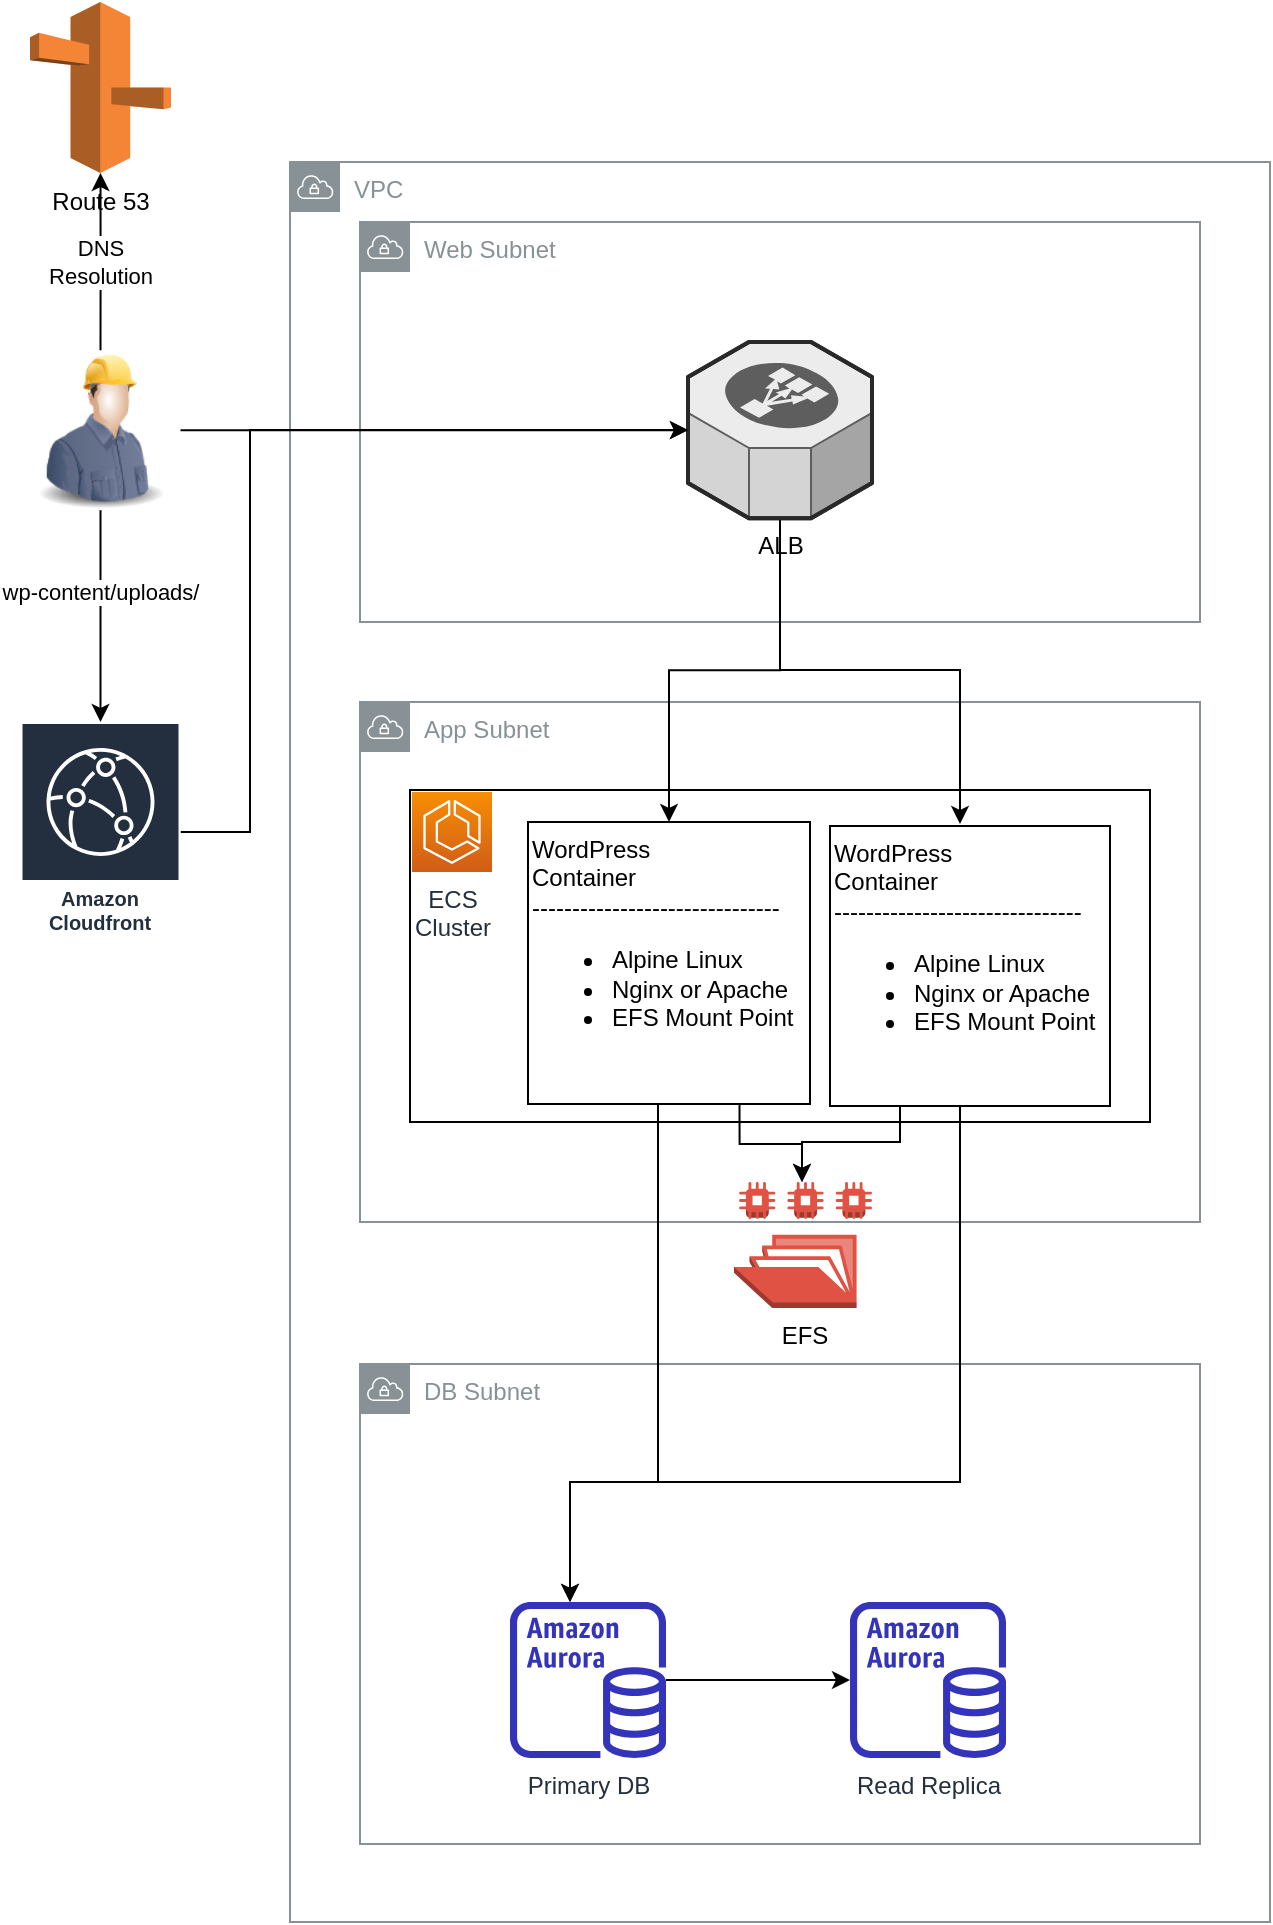 <mxfile version="14.1.8" type="device"><diagram id="HmePtPXCpKLGKGKJF9h8" name="Page-1"><mxGraphModel dx="578" dy="1651" grid="1" gridSize="10" guides="1" tooltips="1" connect="1" arrows="1" fold="1" page="1" pageScale="1" pageWidth="850" pageHeight="1100" math="0" shadow="0"><root><mxCell id="0"/><mxCell id="1" parent="0"/><mxCell id="m0nq8d_Ifn6IyRjxcJc2-6" value="Primary DB" style="outlineConnect=0;fontColor=#232F3E;gradientColor=none;fillColor=#3334B9;strokeColor=none;dashed=0;verticalLabelPosition=bottom;verticalAlign=top;align=center;html=1;fontSize=12;fontStyle=0;aspect=fixed;pointerEvents=1;shape=mxgraph.aws4.aurora_instance;" parent="1" vertex="1"><mxGeometry x="290" y="790" width="78" height="78" as="geometry"/></mxCell><mxCell id="ePyfuxbfB_I1OFZZbDPf-1" value="VPC" style="outlineConnect=0;gradientColor=none;html=1;whiteSpace=wrap;fontSize=12;fontStyle=0;shape=mxgraph.aws4.group;grIcon=mxgraph.aws4.group_vpc;strokeColor=#879196;fillColor=none;verticalAlign=top;align=left;spacingLeft=30;fontColor=#879196;dashed=0;" parent="1" vertex="1"><mxGeometry x="180" y="70" width="490" height="880" as="geometry"/></mxCell><mxCell id="ePyfuxbfB_I1OFZZbDPf-3" value="App Subnet" style="outlineConnect=0;gradientColor=none;html=1;whiteSpace=wrap;fontSize=12;fontStyle=0;shape=mxgraph.aws4.group;grIcon=mxgraph.aws4.group_vpc;strokeColor=#879196;fillColor=none;verticalAlign=top;align=left;spacingLeft=30;fontColor=#879196;dashed=0;" parent="1" vertex="1"><mxGeometry x="215" y="340" width="420" height="260" as="geometry"/></mxCell><mxCell id="ePyfuxbfB_I1OFZZbDPf-2" value="Web Subnet" style="outlineConnect=0;gradientColor=none;html=1;whiteSpace=wrap;fontSize=12;fontStyle=0;shape=mxgraph.aws4.group;grIcon=mxgraph.aws4.group_vpc;strokeColor=#879196;fillColor=none;verticalAlign=top;align=left;spacingLeft=30;fontColor=#879196;dashed=0;" parent="1" vertex="1"><mxGeometry x="215" y="100" width="420" height="200" as="geometry"/></mxCell><mxCell id="ePyfuxbfB_I1OFZZbDPf-4" value="DB Subnet" style="outlineConnect=0;gradientColor=none;html=1;whiteSpace=wrap;fontSize=12;fontStyle=0;shape=mxgraph.aws4.group;grIcon=mxgraph.aws4.group_vpc;strokeColor=#879196;fillColor=none;verticalAlign=top;align=left;spacingLeft=30;fontColor=#879196;dashed=0;" parent="1" vertex="1"><mxGeometry x="215" y="671" width="420" height="240" as="geometry"/></mxCell><mxCell id="ePyfuxbfB_I1OFZZbDPf-24" style="edgeStyle=orthogonalEdgeStyle;rounded=0;orthogonalLoop=1;jettySize=auto;html=1;entryX=0.5;entryY=0;entryDx=0;entryDy=0;" parent="1" source="ePyfuxbfB_I1OFZZbDPf-5" target="ePyfuxbfB_I1OFZZbDPf-16" edge="1"><mxGeometry relative="1" as="geometry"/></mxCell><mxCell id="ePyfuxbfB_I1OFZZbDPf-25" style="edgeStyle=orthogonalEdgeStyle;rounded=0;orthogonalLoop=1;jettySize=auto;html=1;entryX=0.5;entryY=0;entryDx=0;entryDy=0;" parent="1" edge="1"><mxGeometry relative="1" as="geometry"><mxPoint x="425.0" y="247.17" as="sourcePoint"/><mxPoint x="515.0" y="401" as="targetPoint"/><Array as="points"><mxPoint x="425" y="324"/><mxPoint x="515" y="324"/></Array></mxGeometry></mxCell><mxCell id="ePyfuxbfB_I1OFZZbDPf-5" value="ALB" style="verticalLabelPosition=bottom;html=1;verticalAlign=top;strokeWidth=1;align=center;outlineConnect=0;dashed=0;outlineConnect=0;shape=mxgraph.aws3d.elasticLoadBalancing;fillColor=#ECECEC;strokeColor=#5E5E5E;aspect=fixed;" parent="1" vertex="1"><mxGeometry x="379" y="160" width="92" height="88.17" as="geometry"/></mxCell><mxCell id="ePyfuxbfB_I1OFZZbDPf-8" value="" style="rounded=0;whiteSpace=wrap;html=1;fillColor=none;labelPosition=left;verticalLabelPosition=top;align=right;verticalAlign=bottom;" parent="1" vertex="1"><mxGeometry x="240" y="384" width="370" height="166" as="geometry"/></mxCell><mxCell id="ePyfuxbfB_I1OFZZbDPf-9" value="ECS&lt;br&gt;Cluster" style="outlineConnect=0;fontColor=#232F3E;gradientColor=#F78E04;gradientDirection=north;fillColor=#D05C17;strokeColor=#ffffff;dashed=0;verticalLabelPosition=bottom;verticalAlign=top;align=center;html=1;fontSize=12;fontStyle=0;aspect=fixed;shape=mxgraph.aws4.resourceIcon;resIcon=mxgraph.aws4.ecs;" parent="1" vertex="1"><mxGeometry x="241" y="385" width="40" height="40" as="geometry"/></mxCell><mxCell id="ePyfuxbfB_I1OFZZbDPf-22" style="edgeStyle=orthogonalEdgeStyle;rounded=0;orthogonalLoop=1;jettySize=auto;html=1;exitX=0.5;exitY=1;exitDx=0;exitDy=0;" parent="1" source="ePyfuxbfB_I1OFZZbDPf-16" target="m0nq8d_Ifn6IyRjxcJc2-6" edge="1"><mxGeometry relative="1" as="geometry"><Array as="points"><mxPoint x="364" y="730"/><mxPoint x="320" y="730"/></Array><mxPoint x="320" y="841" as="targetPoint"/></mxGeometry></mxCell><mxCell id="R3AZYBFrIGGUyJRFW77z-9" style="edgeStyle=orthogonalEdgeStyle;rounded=0;orthogonalLoop=1;jettySize=auto;html=1;exitX=0.75;exitY=1;exitDx=0;exitDy=0;" edge="1" parent="1" source="ePyfuxbfB_I1OFZZbDPf-16" target="R3AZYBFrIGGUyJRFW77z-1"><mxGeometry relative="1" as="geometry"><Array as="points"><mxPoint x="405" y="561"/><mxPoint x="436" y="561"/></Array></mxGeometry></mxCell><mxCell id="ePyfuxbfB_I1OFZZbDPf-16" value="WordPress&lt;br&gt;Container&lt;br&gt;-------------------------------&lt;br&gt;&lt;ul&gt;&lt;li&gt;Alpine Linux&lt;/li&gt;&lt;li&gt;Nginx or Apache&lt;/li&gt;&lt;li&gt;EFS Mount Point&lt;/li&gt;&lt;/ul&gt;" style="whiteSpace=wrap;html=1;aspect=fixed;fillColor=none;horizontal=1;verticalAlign=top;align=left;" parent="1" vertex="1"><mxGeometry x="299" y="400" width="141" height="141" as="geometry"/></mxCell><mxCell id="ePyfuxbfB_I1OFZZbDPf-23" style="edgeStyle=orthogonalEdgeStyle;rounded=0;orthogonalLoop=1;jettySize=auto;html=1;exitX=0.5;exitY=1;exitDx=0;exitDy=0;" parent="1" source="ePyfuxbfB_I1OFZZbDPf-17" edge="1"><mxGeometry relative="1" as="geometry"><Array as="points"><mxPoint x="515" y="730"/><mxPoint x="320" y="730"/></Array><mxPoint x="320" y="790" as="targetPoint"/></mxGeometry></mxCell><mxCell id="R3AZYBFrIGGUyJRFW77z-10" style="edgeStyle=orthogonalEdgeStyle;rounded=0;orthogonalLoop=1;jettySize=auto;html=1;exitX=0.25;exitY=1;exitDx=0;exitDy=0;" edge="1" parent="1" source="ePyfuxbfB_I1OFZZbDPf-17" target="R3AZYBFrIGGUyJRFW77z-1"><mxGeometry relative="1" as="geometry"><Array as="points"><mxPoint x="485" y="560"/><mxPoint x="436" y="560"/></Array></mxGeometry></mxCell><mxCell id="ePyfuxbfB_I1OFZZbDPf-17" value="WordPress&lt;br&gt;Container&lt;br&gt;-------------------------------&lt;br&gt;&lt;ul&gt;&lt;li&gt;Alpine Linux&lt;/li&gt;&lt;li&gt;Nginx or Apache&lt;/li&gt;&lt;li&gt;EFS Mount Point&lt;/li&gt;&lt;/ul&gt;" style="whiteSpace=wrap;html=1;aspect=fixed;fillColor=none;horizontal=1;verticalAlign=top;align=left;" parent="1" vertex="1"><mxGeometry x="450" y="402" width="140" height="140" as="geometry"/></mxCell><mxCell id="ePyfuxbfB_I1OFZZbDPf-28" value="Route 53" style="outlineConnect=0;dashed=0;verticalLabelPosition=bottom;verticalAlign=top;align=center;html=1;shape=mxgraph.aws3.route_53;fillColor=#F58536;gradientColor=none;" parent="1" vertex="1"><mxGeometry x="50" y="-10" width="70.5" height="85.5" as="geometry"/></mxCell><mxCell id="ePyfuxbfB_I1OFZZbDPf-38" value="DNS&lt;br&gt;Resolution" style="edgeStyle=orthogonalEdgeStyle;rounded=0;orthogonalLoop=1;jettySize=auto;html=1;exitX=0.5;exitY=0;exitDx=0;exitDy=0;" parent="1" source="ePyfuxbfB_I1OFZZbDPf-35" target="ePyfuxbfB_I1OFZZbDPf-28" edge="1"><mxGeometry relative="1" as="geometry"/></mxCell><mxCell id="R3AZYBFrIGGUyJRFW77z-4" style="edgeStyle=orthogonalEdgeStyle;rounded=0;orthogonalLoop=1;jettySize=auto;html=1;exitX=0.5;exitY=1;exitDx=0;exitDy=0;" edge="1" parent="1" source="ePyfuxbfB_I1OFZZbDPf-35" target="m0nq8d_Ifn6IyRjxcJc2-9"><mxGeometry relative="1" as="geometry"/></mxCell><mxCell id="R3AZYBFrIGGUyJRFW77z-7" value="wp-content/uploads/" style="edgeLabel;html=1;align=center;verticalAlign=middle;resizable=0;points=[];" vertex="1" connectable="0" parent="R3AZYBFrIGGUyJRFW77z-4"><mxGeometry x="-0.228" y="-1" relative="1" as="geometry"><mxPoint as="offset"/></mxGeometry></mxCell><mxCell id="R3AZYBFrIGGUyJRFW77z-6" style="edgeStyle=orthogonalEdgeStyle;rounded=0;orthogonalLoop=1;jettySize=auto;html=1;exitX=1;exitY=0.5;exitDx=0;exitDy=0;" edge="1" parent="1" source="ePyfuxbfB_I1OFZZbDPf-35" target="ePyfuxbfB_I1OFZZbDPf-5"><mxGeometry relative="1" as="geometry"/></mxCell><mxCell id="ePyfuxbfB_I1OFZZbDPf-35" value="" style="image;html=1;image=img/lib/clip_art/people/Construction_Worker_Man_128x128.png;dashed=1;fillColor=none;" parent="1" vertex="1"><mxGeometry x="45.25" y="164.09" width="80" height="80" as="geometry"/></mxCell><mxCell id="m0nq8d_Ifn6IyRjxcJc2-8" style="edgeStyle=orthogonalEdgeStyle;rounded=0;orthogonalLoop=1;jettySize=auto;html=1;" parent="1" source="m0nq8d_Ifn6IyRjxcJc2-6" target="m0nq8d_Ifn6IyRjxcJc2-7" edge="1"><mxGeometry relative="1" as="geometry"/></mxCell><mxCell id="m0nq8d_Ifn6IyRjxcJc2-7" value="Read Replica" style="outlineConnect=0;fontColor=#232F3E;gradientColor=none;fillColor=#3334B9;strokeColor=none;dashed=0;verticalLabelPosition=bottom;verticalAlign=top;align=center;html=1;fontSize=12;fontStyle=0;aspect=fixed;pointerEvents=1;shape=mxgraph.aws4.aurora_instance;" parent="1" vertex="1"><mxGeometry x="460" y="790" width="78" height="78" as="geometry"/></mxCell><mxCell id="R3AZYBFrIGGUyJRFW77z-5" style="edgeStyle=orthogonalEdgeStyle;rounded=0;orthogonalLoop=1;jettySize=auto;html=1;" edge="1" parent="1" source="m0nq8d_Ifn6IyRjxcJc2-9" target="ePyfuxbfB_I1OFZZbDPf-5"><mxGeometry relative="1" as="geometry"><Array as="points"><mxPoint x="160" y="405"/><mxPoint x="160" y="204"/></Array></mxGeometry></mxCell><mxCell id="m0nq8d_Ifn6IyRjxcJc2-9" value="Amazon Cloudfront" style="outlineConnect=0;fontColor=#232F3E;gradientColor=none;strokeColor=#ffffff;fillColor=#232F3E;dashed=0;verticalLabelPosition=middle;verticalAlign=bottom;align=center;html=1;whiteSpace=wrap;fontSize=10;fontStyle=1;spacing=3;shape=mxgraph.aws4.productIcon;prIcon=mxgraph.aws4.cloudfront;" parent="1" vertex="1"><mxGeometry x="45.25" y="350" width="80" height="110" as="geometry"/></mxCell><mxCell id="R3AZYBFrIGGUyJRFW77z-1" value="EFS" style="outlineConnect=0;dashed=0;verticalLabelPosition=bottom;verticalAlign=top;align=center;html=1;shape=mxgraph.aws3.efs_share;fillColor=#E05243;gradientColor=none;" vertex="1" parent="1"><mxGeometry x="402" y="580" width="69" height="63" as="geometry"/></mxCell></root></mxGraphModel></diagram></mxfile>